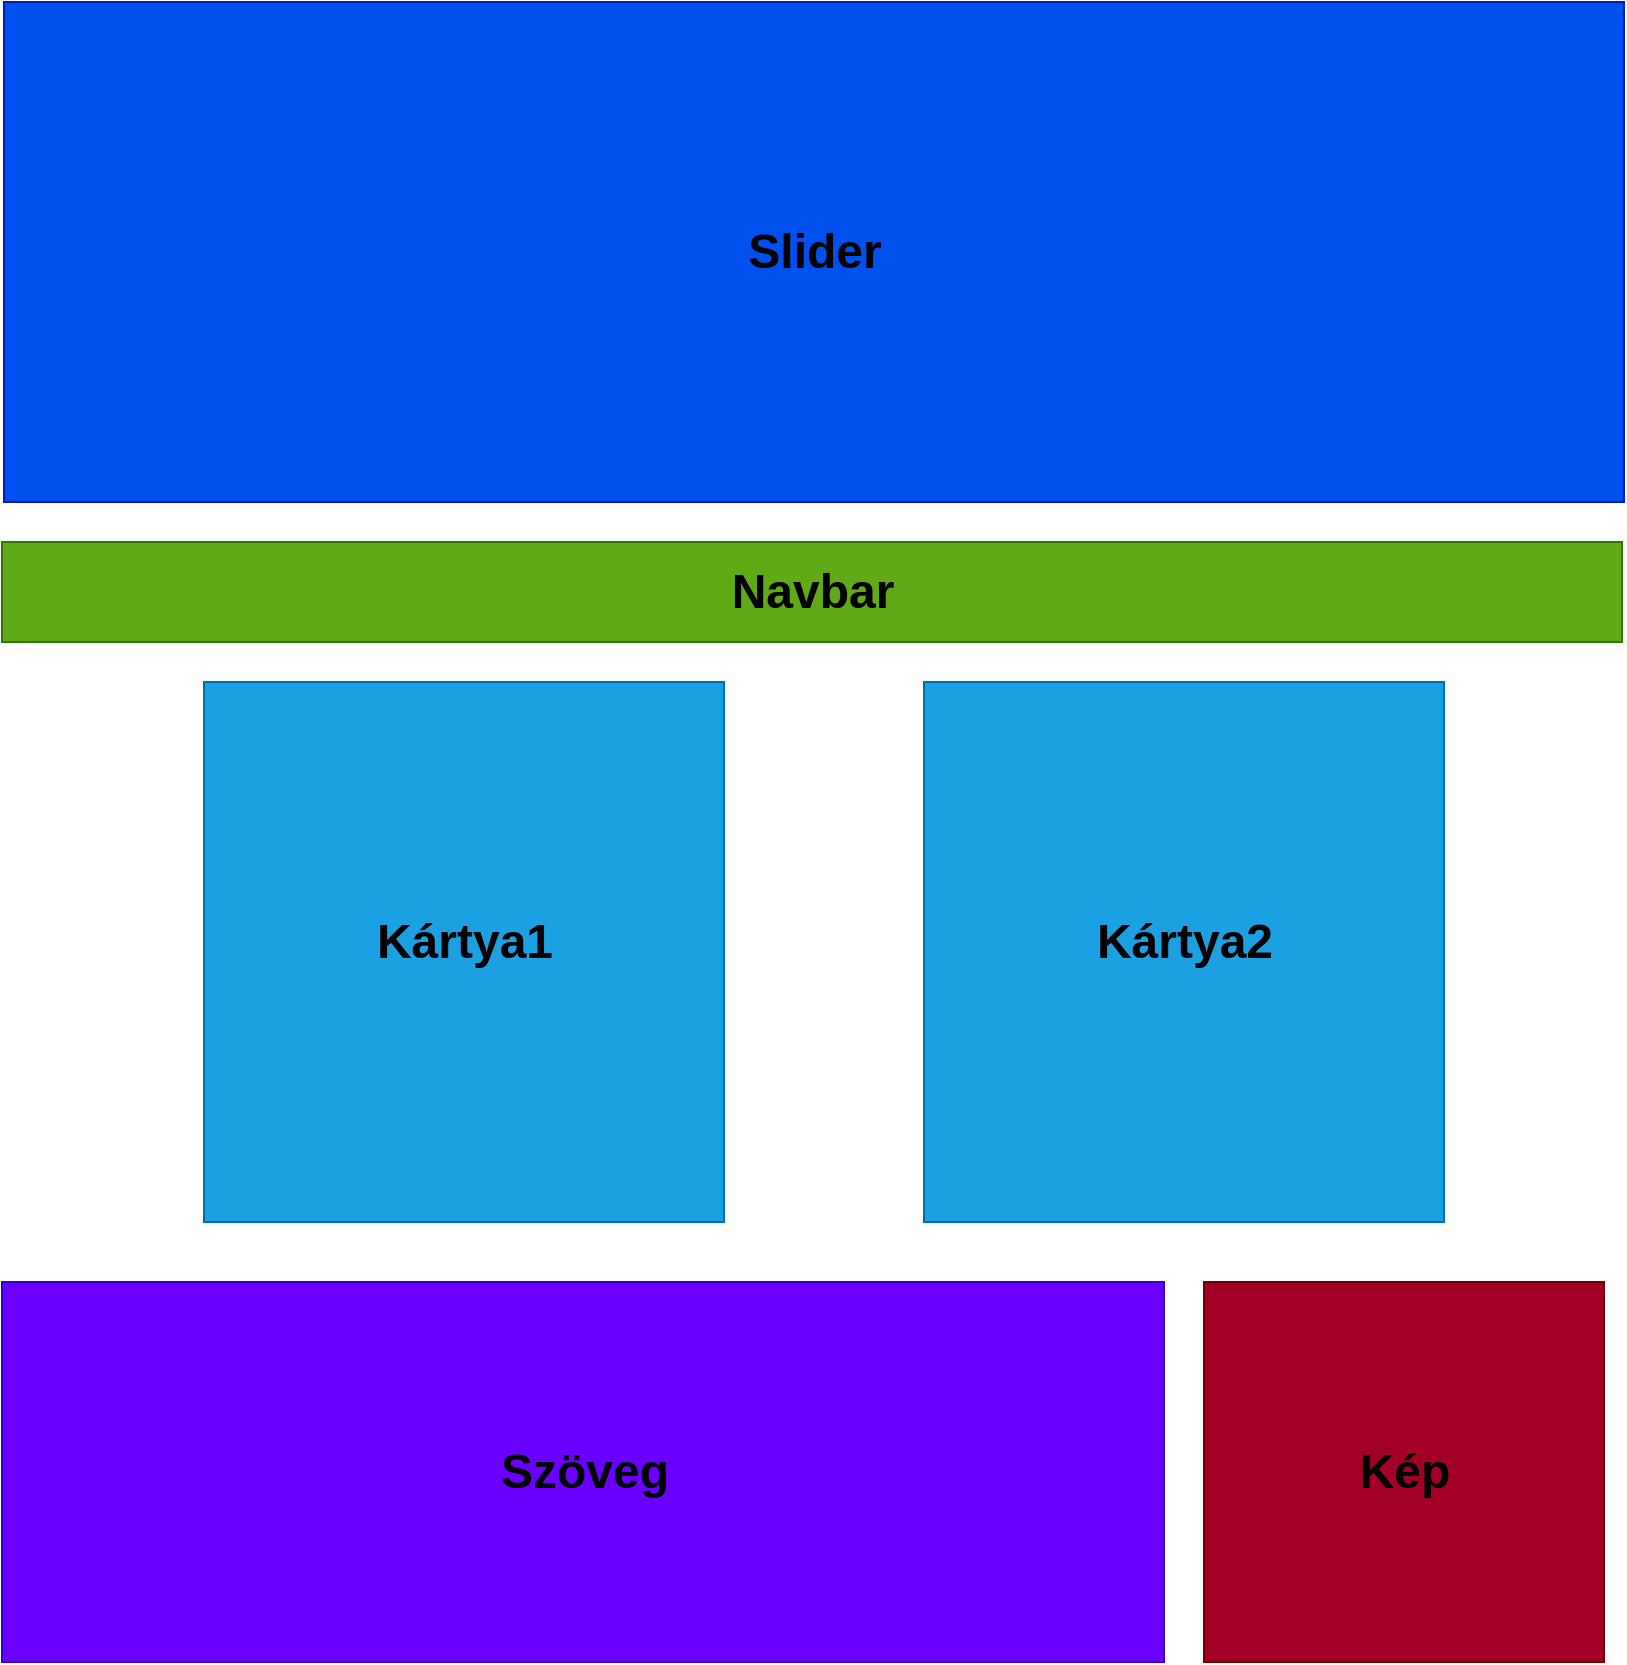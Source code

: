 <mxfile version="24.7.17">
  <diagram name="1 oldal" id="8sAiEV5wL0g7a3TPgbcc">
    <mxGraphModel dx="1434" dy="780" grid="1" gridSize="10" guides="1" tooltips="1" connect="1" arrows="1" fold="1" page="1" pageScale="1" pageWidth="827" pageHeight="1169" math="0" shadow="0">
      <root>
        <mxCell id="0" />
        <mxCell id="1" parent="0" />
        <mxCell id="zKmIkn13PFEM0CH2Z-7X-6" value="" style="rounded=0;whiteSpace=wrap;html=1;fillColor=#1ba1e2;fontColor=#ffffff;strokeColor=#006EAF;" vertex="1" parent="1">
          <mxGeometry x="470" y="350" width="260" height="270" as="geometry" />
        </mxCell>
        <mxCell id="zKmIkn13PFEM0CH2Z-7X-1" value="" style="rounded=0;whiteSpace=wrap;html=1;fillColor=#0050ef;fontColor=#ffffff;strokeColor=#001DBC;" vertex="1" parent="1">
          <mxGeometry x="10" y="10" width="810" height="250" as="geometry" />
        </mxCell>
        <mxCell id="zKmIkn13PFEM0CH2Z-7X-3" value="" style="rounded=0;whiteSpace=wrap;html=1;fillColor=#60a917;fontColor=#ffffff;strokeColor=#2D7600;" vertex="1" parent="1">
          <mxGeometry x="9" y="280" width="810" height="50" as="geometry" />
        </mxCell>
        <mxCell id="zKmIkn13PFEM0CH2Z-7X-4" value="" style="rounded=0;whiteSpace=wrap;html=1;fillColor=#1ba1e2;fontColor=#ffffff;strokeColor=#006EAF;" vertex="1" parent="1">
          <mxGeometry x="110" y="350" width="260" height="270" as="geometry" />
        </mxCell>
        <mxCell id="zKmIkn13PFEM0CH2Z-7X-7" value="" style="rounded=0;whiteSpace=wrap;html=1;fillColor=#6a00ff;fontColor=#ffffff;strokeColor=#3700CC;" vertex="1" parent="1">
          <mxGeometry x="9" y="650" width="581" height="190" as="geometry" />
        </mxCell>
        <mxCell id="zKmIkn13PFEM0CH2Z-7X-8" value="" style="rounded=0;whiteSpace=wrap;html=1;fillColor=#a20025;fontColor=#ffffff;strokeColor=#6F0000;" vertex="1" parent="1">
          <mxGeometry x="610" y="650" width="200" height="190" as="geometry" />
        </mxCell>
        <mxCell id="zKmIkn13PFEM0CH2Z-7X-9" value="Navbar" style="text;strokeColor=none;fillColor=none;html=1;fontSize=24;fontStyle=1;verticalAlign=middle;align=center;" vertex="1" parent="1">
          <mxGeometry x="364" y="285" width="100" height="40" as="geometry" />
        </mxCell>
        <mxCell id="zKmIkn13PFEM0CH2Z-7X-10" value="Kép" style="text;strokeColor=none;fillColor=none;html=1;fontSize=24;fontStyle=1;verticalAlign=middle;align=center;" vertex="1" parent="1">
          <mxGeometry x="660" y="725" width="100" height="40" as="geometry" />
        </mxCell>
        <mxCell id="zKmIkn13PFEM0CH2Z-7X-11" value="Szöveg" style="text;strokeColor=none;fillColor=none;html=1;fontSize=24;fontStyle=1;verticalAlign=middle;align=center;" vertex="1" parent="1">
          <mxGeometry x="249.5" y="725" width="100" height="40" as="geometry" />
        </mxCell>
        <mxCell id="zKmIkn13PFEM0CH2Z-7X-12" value="Kártya1" style="text;strokeColor=none;fillColor=none;html=1;fontSize=24;fontStyle=1;verticalAlign=middle;align=center;" vertex="1" parent="1">
          <mxGeometry x="190" y="460" width="100" height="40" as="geometry" />
        </mxCell>
        <mxCell id="zKmIkn13PFEM0CH2Z-7X-13" value="Kártya2" style="text;strokeColor=none;fillColor=none;html=1;fontSize=24;fontStyle=1;verticalAlign=middle;align=center;" vertex="1" parent="1">
          <mxGeometry x="550" y="460" width="100" height="40" as="geometry" />
        </mxCell>
        <mxCell id="zKmIkn13PFEM0CH2Z-7X-14" value="Slider" style="text;strokeColor=none;fillColor=none;html=1;fontSize=24;fontStyle=1;verticalAlign=middle;align=center;" vertex="1" parent="1">
          <mxGeometry x="365" y="115" width="100" height="40" as="geometry" />
        </mxCell>
      </root>
    </mxGraphModel>
  </diagram>
</mxfile>
